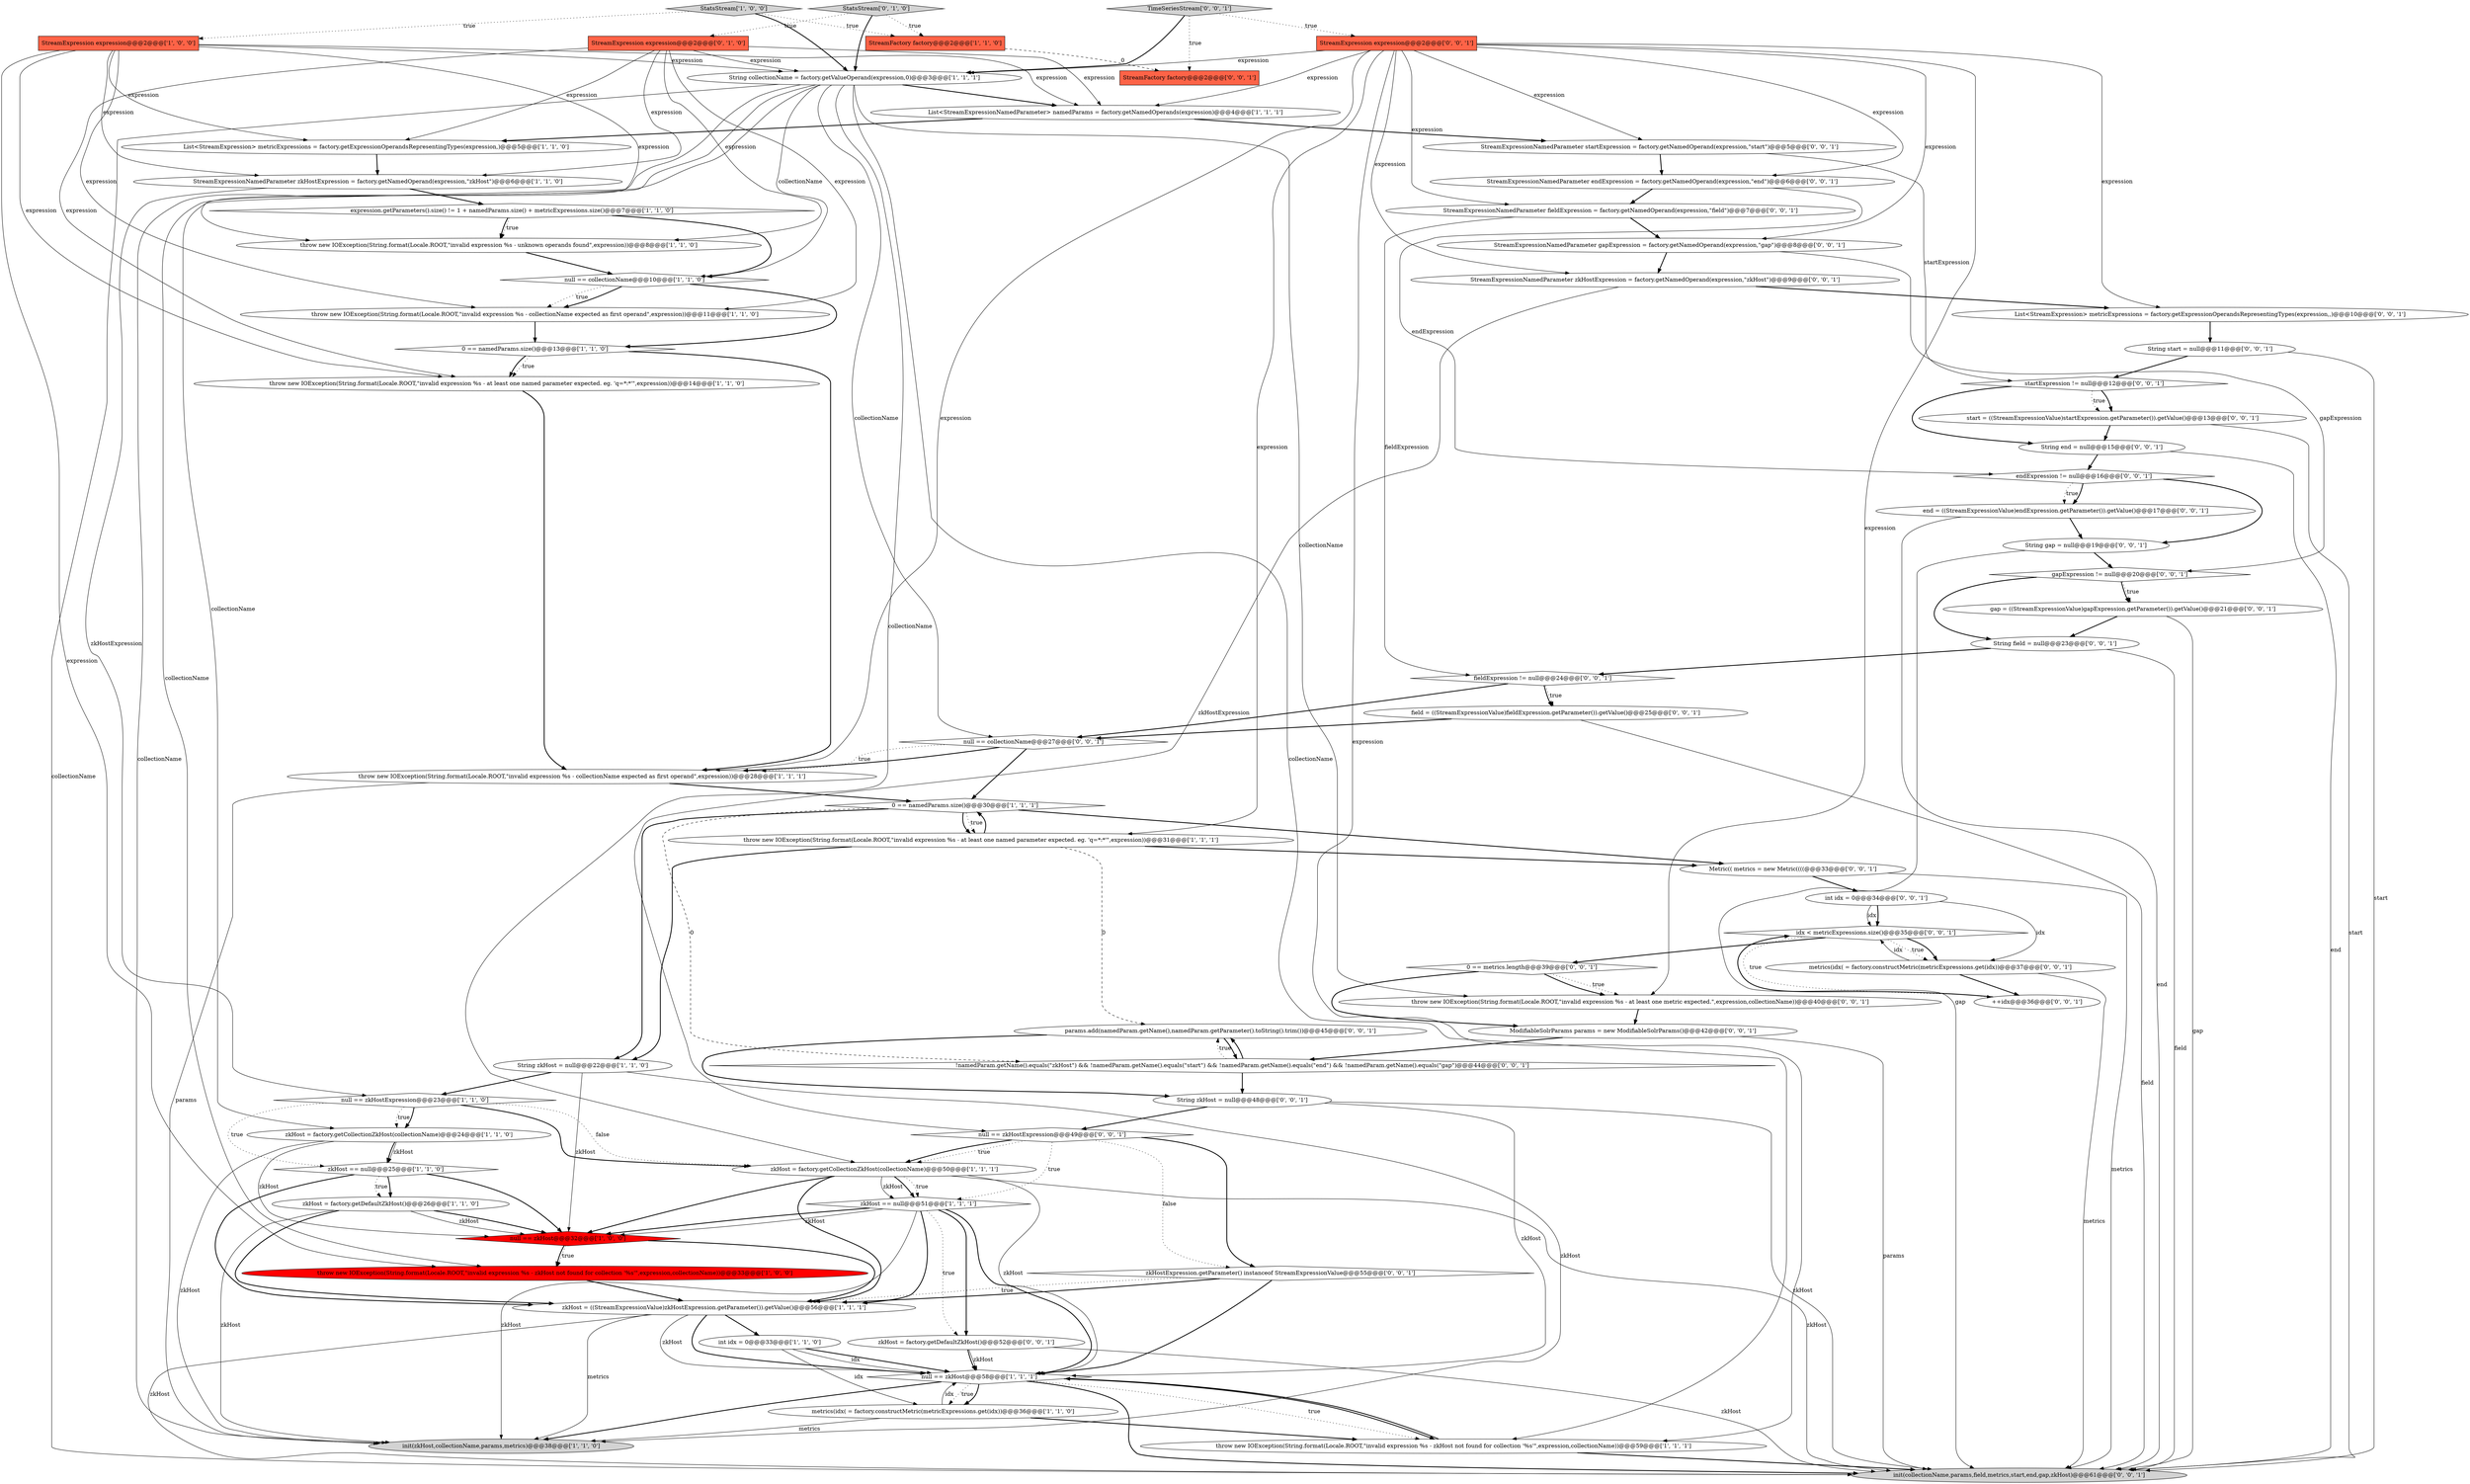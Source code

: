 digraph {
22 [style = filled, label = "List<StreamExpressionNamedParameter> namedParams = factory.getNamedOperands(expression)@@@4@@@['1', '1', '1']", fillcolor = white, shape = ellipse image = "AAA0AAABBB1BBB"];
31 [style = filled, label = "StreamExpression expression@@@2@@@['0', '1', '0']", fillcolor = tomato, shape = box image = "AAA0AAABBB2BBB"];
45 [style = filled, label = "zkHost = factory.getDefaultZkHost()@@@52@@@['0', '0', '1']", fillcolor = white, shape = ellipse image = "AAA0AAABBB3BBB"];
25 [style = filled, label = "zkHost = factory.getCollectionZkHost(collectionName)@@@24@@@['1', '1', '0']", fillcolor = white, shape = ellipse image = "AAA0AAABBB1BBB"];
63 [style = filled, label = "StreamExpressionNamedParameter fieldExpression = factory.getNamedOperand(expression,\"field\")@@@7@@@['0', '0', '1']", fillcolor = white, shape = ellipse image = "AAA0AAABBB3BBB"];
5 [style = filled, label = "null == zkHost@@@58@@@['1', '1', '1']", fillcolor = white, shape = diamond image = "AAA0AAABBB1BBB"];
32 [style = filled, label = "StatsStream['0', '1', '0']", fillcolor = lightgray, shape = diamond image = "AAA0AAABBB2BBB"];
43 [style = filled, label = "String gap = null@@@19@@@['0', '0', '1']", fillcolor = white, shape = ellipse image = "AAA0AAABBB3BBB"];
47 [style = filled, label = "throw new IOException(String.format(Locale.ROOT,\"invalid expression %s - at least one metric expected.\",expression,collectionName))@@@40@@@['0', '0', '1']", fillcolor = white, shape = ellipse image = "AAA0AAABBB3BBB"];
57 [style = filled, label = "0 == metrics.length@@@39@@@['0', '0', '1']", fillcolor = white, shape = diamond image = "AAA0AAABBB3BBB"];
9 [style = filled, label = "int idx = 0@@@33@@@['1', '1', '0']", fillcolor = white, shape = ellipse image = "AAA0AAABBB1BBB"];
69 [style = filled, label = "zkHostExpression.getParameter() instanceof StreamExpressionValue@@@55@@@['0', '0', '1']", fillcolor = white, shape = diamond image = "AAA0AAABBB3BBB"];
19 [style = filled, label = "throw new IOException(String.format(Locale.ROOT,\"invalid expression %s - unknown operands found\",expression))@@@8@@@['1', '1', '0']", fillcolor = white, shape = ellipse image = "AAA0AAABBB1BBB"];
0 [style = filled, label = "throw new IOException(String.format(Locale.ROOT,\"invalid expression %s - at least one named parameter expected. eg. 'q=*:*'\",expression))@@@31@@@['1', '1', '1']", fillcolor = white, shape = ellipse image = "AAA0AAABBB1BBB"];
35 [style = filled, label = "start = ((StreamExpressionValue)startExpression.getParameter()).getValue()@@@13@@@['0', '0', '1']", fillcolor = white, shape = ellipse image = "AAA0AAABBB3BBB"];
59 [style = filled, label = "startExpression != null@@@12@@@['0', '0', '1']", fillcolor = white, shape = diamond image = "AAA0AAABBB3BBB"];
34 [style = filled, label = "List<StreamExpression> metricExpressions = factory.getExpressionOperandsRepresentingTypes(expression,,)@@@10@@@['0', '0', '1']", fillcolor = white, shape = ellipse image = "AAA0AAABBB3BBB"];
3 [style = filled, label = "StreamExpressionNamedParameter zkHostExpression = factory.getNamedOperand(expression,\"zkHost\")@@@6@@@['1', '1', '0']", fillcolor = white, shape = ellipse image = "AAA0AAABBB1BBB"];
2 [style = filled, label = "zkHost = factory.getCollectionZkHost(collectionName)@@@50@@@['1', '1', '1']", fillcolor = white, shape = ellipse image = "AAA0AAABBB1BBB"];
11 [style = filled, label = "0 == namedParams.size()@@@13@@@['1', '1', '0']", fillcolor = white, shape = diamond image = "AAA0AAABBB1BBB"];
53 [style = filled, label = "endExpression != null@@@16@@@['0', '0', '1']", fillcolor = white, shape = diamond image = "AAA0AAABBB3BBB"];
55 [style = filled, label = "params.add(namedParam.getName(),namedParam.getParameter().toString().trim())@@@45@@@['0', '0', '1']", fillcolor = white, shape = ellipse image = "AAA0AAABBB3BBB"];
6 [style = filled, label = "init(zkHost,collectionName,params,metrics)@@@38@@@['1', '1', '0']", fillcolor = lightgray, shape = ellipse image = "AAA0AAABBB1BBB"];
14 [style = filled, label = "StreamFactory factory@@@2@@@['1', '1', '0']", fillcolor = tomato, shape = box image = "AAA0AAABBB1BBB"];
17 [style = filled, label = "zkHost == null@@@25@@@['1', '1', '0']", fillcolor = white, shape = diamond image = "AAA0AAABBB1BBB"];
18 [style = filled, label = "metrics(idx( = factory.constructMetric(metricExpressions.get(idx))@@@36@@@['1', '1', '0']", fillcolor = white, shape = ellipse image = "AAA0AAABBB1BBB"];
65 [style = filled, label = "field = ((StreamExpressionValue)fieldExpression.getParameter()).getValue()@@@25@@@['0', '0', '1']", fillcolor = white, shape = ellipse image = "AAA0AAABBB3BBB"];
42 [style = filled, label = "String end = null@@@15@@@['0', '0', '1']", fillcolor = white, shape = ellipse image = "AAA0AAABBB3BBB"];
56 [style = filled, label = "init(collectionName,params,field,metrics,start,end,gap,zkHost)@@@61@@@['0', '0', '1']", fillcolor = lightgray, shape = ellipse image = "AAA0AAABBB3BBB"];
48 [style = filled, label = "int idx = 0@@@34@@@['0', '0', '1']", fillcolor = white, shape = ellipse image = "AAA0AAABBB3BBB"];
13 [style = filled, label = "String collectionName = factory.getValueOperand(expression,0)@@@3@@@['1', '1', '1']", fillcolor = white, shape = ellipse image = "AAA0AAABBB1BBB"];
7 [style = filled, label = "null == collectionName@@@10@@@['1', '1', '0']", fillcolor = white, shape = diamond image = "AAA0AAABBB1BBB"];
26 [style = filled, label = "null == zkHost@@@32@@@['1', '0', '0']", fillcolor = red, shape = diamond image = "AAA1AAABBB1BBB"];
39 [style = filled, label = "StreamExpressionNamedParameter endExpression = factory.getNamedOperand(expression,\"end\")@@@6@@@['0', '0', '1']", fillcolor = white, shape = ellipse image = "AAA0AAABBB3BBB"];
46 [style = filled, label = "end = ((StreamExpressionValue)endExpression.getParameter()).getValue()@@@17@@@['0', '0', '1']", fillcolor = white, shape = ellipse image = "AAA0AAABBB3BBB"];
49 [style = filled, label = "StreamExpressionNamedParameter gapExpression = factory.getNamedOperand(expression,\"gap\")@@@8@@@['0', '0', '1']", fillcolor = white, shape = ellipse image = "AAA0AAABBB3BBB"];
60 [style = filled, label = "String start = null@@@11@@@['0', '0', '1']", fillcolor = white, shape = ellipse image = "AAA0AAABBB3BBB"];
68 [style = filled, label = "++idx@@@36@@@['0', '0', '1']", fillcolor = white, shape = ellipse image = "AAA0AAABBB3BBB"];
37 [style = filled, label = "Metric(( metrics = new Metric((((@@@33@@@['0', '0', '1']", fillcolor = white, shape = ellipse image = "AAA0AAABBB3BBB"];
24 [style = filled, label = "0 == namedParams.size()@@@30@@@['1', '1', '1']", fillcolor = white, shape = diamond image = "AAA0AAABBB1BBB"];
52 [style = filled, label = "gap = ((StreamExpressionValue)gapExpression.getParameter()).getValue()@@@21@@@['0', '0', '1']", fillcolor = white, shape = ellipse image = "AAA0AAABBB3BBB"];
12 [style = filled, label = "zkHost == null@@@51@@@['1', '1', '1']", fillcolor = white, shape = diamond image = "AAA0AAABBB1BBB"];
23 [style = filled, label = "throw new IOException(String.format(Locale.ROOT,\"invalid expression %s - collectionName expected as first operand\",expression))@@@28@@@['1', '1', '1']", fillcolor = white, shape = ellipse image = "AAA0AAABBB1BBB"];
30 [style = filled, label = "String zkHost = null@@@22@@@['1', '1', '0']", fillcolor = white, shape = ellipse image = "AAA0AAABBB1BBB"];
41 [style = filled, label = "gapExpression != null@@@20@@@['0', '0', '1']", fillcolor = white, shape = diamond image = "AAA0AAABBB3BBB"];
67 [style = filled, label = "StreamExpressionNamedParameter zkHostExpression = factory.getNamedOperand(expression,\"zkHost\")@@@9@@@['0', '0', '1']", fillcolor = white, shape = ellipse image = "AAA0AAABBB3BBB"];
40 [style = filled, label = "StreamExpression expression@@@2@@@['0', '0', '1']", fillcolor = tomato, shape = box image = "AAA0AAABBB3BBB"];
50 [style = filled, label = "StreamFactory factory@@@2@@@['0', '0', '1']", fillcolor = tomato, shape = box image = "AAA0AAABBB3BBB"];
33 [style = filled, label = "null == zkHostExpression@@@49@@@['0', '0', '1']", fillcolor = white, shape = diamond image = "AAA0AAABBB3BBB"];
58 [style = filled, label = "!namedParam.getName().equals(\"zkHost\") && !namedParam.getName().equals(\"start\") && !namedParam.getName().equals(\"end\") && !namedParam.getName().equals(\"gap\")@@@44@@@['0', '0', '1']", fillcolor = white, shape = diamond image = "AAA0AAABBB3BBB"];
1 [style = filled, label = "throw new IOException(String.format(Locale.ROOT,\"invalid expression %s - collectionName expected as first operand\",expression))@@@11@@@['1', '1', '0']", fillcolor = white, shape = ellipse image = "AAA0AAABBB1BBB"];
29 [style = filled, label = "throw new IOException(String.format(Locale.ROOT,\"invalid expression %s - zkHost not found for collection '%s'\",expression,collectionName))@@@59@@@['1', '1', '1']", fillcolor = white, shape = ellipse image = "AAA0AAABBB1BBB"];
8 [style = filled, label = "StreamExpression expression@@@2@@@['1', '0', '0']", fillcolor = tomato, shape = box image = "AAA0AAABBB1BBB"];
20 [style = filled, label = "throw new IOException(String.format(Locale.ROOT,\"invalid expression %s - at least one named parameter expected. eg. 'q=*:*'\",expression))@@@14@@@['1', '1', '0']", fillcolor = white, shape = ellipse image = "AAA0AAABBB1BBB"];
16 [style = filled, label = "expression.getParameters().size() != 1 + namedParams.size() + metricExpressions.size()@@@7@@@['1', '1', '0']", fillcolor = white, shape = diamond image = "AAA0AAABBB1BBB"];
27 [style = filled, label = "StatsStream['1', '0', '0']", fillcolor = lightgray, shape = diamond image = "AAA0AAABBB1BBB"];
10 [style = filled, label = "List<StreamExpression> metricExpressions = factory.getExpressionOperandsRepresentingTypes(expression,)@@@5@@@['1', '1', '0']", fillcolor = white, shape = ellipse image = "AAA0AAABBB1BBB"];
28 [style = filled, label = "null == zkHostExpression@@@23@@@['1', '1', '0']", fillcolor = white, shape = diamond image = "AAA0AAABBB1BBB"];
15 [style = filled, label = "zkHost = ((StreamExpressionValue)zkHostExpression.getParameter()).getValue()@@@56@@@['1', '1', '1']", fillcolor = white, shape = ellipse image = "AAA0AAABBB1BBB"];
64 [style = filled, label = "fieldExpression != null@@@24@@@['0', '0', '1']", fillcolor = white, shape = diamond image = "AAA0AAABBB3BBB"];
66 [style = filled, label = "String zkHost = null@@@48@@@['0', '0', '1']", fillcolor = white, shape = ellipse image = "AAA0AAABBB3BBB"];
51 [style = filled, label = "idx < metricExpressions.size()@@@35@@@['0', '0', '1']", fillcolor = white, shape = diamond image = "AAA0AAABBB3BBB"];
61 [style = filled, label = "null == collectionName@@@27@@@['0', '0', '1']", fillcolor = white, shape = diamond image = "AAA0AAABBB3BBB"];
21 [style = filled, label = "zkHost = factory.getDefaultZkHost()@@@26@@@['1', '1', '0']", fillcolor = white, shape = ellipse image = "AAA0AAABBB1BBB"];
62 [style = filled, label = "String field = null@@@23@@@['0', '0', '1']", fillcolor = white, shape = ellipse image = "AAA0AAABBB3BBB"];
4 [style = filled, label = "throw new IOException(String.format(Locale.ROOT,\"invalid expression %s - zkHost not found for collection '%s'\",expression,collectionName))@@@33@@@['1', '0', '0']", fillcolor = red, shape = ellipse image = "AAA1AAABBB1BBB"];
44 [style = filled, label = "ModifiableSolrParams params = new ModifiableSolrParams()@@@42@@@['0', '0', '1']", fillcolor = white, shape = ellipse image = "AAA0AAABBB3BBB"];
36 [style = filled, label = "metrics(idx( = factory.constructMetric(metricExpressions.get(idx))@@@37@@@['0', '0', '1']", fillcolor = white, shape = ellipse image = "AAA0AAABBB3BBB"];
38 [style = filled, label = "StreamExpressionNamedParameter startExpression = factory.getNamedOperand(expression,\"start\")@@@5@@@['0', '0', '1']", fillcolor = white, shape = ellipse image = "AAA0AAABBB3BBB"];
54 [style = filled, label = "TimeSeriesStream['0', '0', '1']", fillcolor = lightgray, shape = diamond image = "AAA0AAABBB3BBB"];
13->25 [style = solid, label="collectionName"];
27->13 [style = bold, label=""];
21->26 [style = solid, label="zkHost"];
0->30 [style = bold, label=""];
27->14 [style = dotted, label="true"];
63->64 [style = solid, label="fieldExpression"];
53->46 [style = dotted, label="true"];
2->26 [style = bold, label=""];
29->5 [style = bold, label=""];
12->45 [style = bold, label=""];
40->13 [style = solid, label="expression"];
12->5 [style = bold, label=""];
5->18 [style = dotted, label="true"];
31->20 [style = solid, label="expression"];
30->6 [style = solid, label="zkHost"];
51->36 [style = dotted, label="true"];
21->15 [style = bold, label=""];
28->25 [style = dotted, label="true"];
4->15 [style = bold, label=""];
16->7 [style = bold, label=""];
69->15 [style = bold, label=""];
3->16 [style = bold, label=""];
29->56 [style = bold, label=""];
38->39 [style = bold, label=""];
24->30 [style = bold, label=""];
21->26 [style = bold, label=""];
48->51 [style = bold, label=""];
40->0 [style = solid, label="expression"];
30->28 [style = bold, label=""];
0->55 [style = dashed, label="0"];
0->24 [style = bold, label=""];
37->48 [style = bold, label=""];
9->18 [style = solid, label="idx"];
2->15 [style = bold, label=""];
26->15 [style = bold, label=""];
33->2 [style = dotted, label="true"];
8->13 [style = solid, label="expression"];
9->5 [style = bold, label=""];
28->25 [style = bold, label=""];
49->67 [style = bold, label=""];
61->24 [style = bold, label=""];
13->22 [style = bold, label=""];
5->29 [style = dotted, label="true"];
26->4 [style = dotted, label="true"];
7->1 [style = dotted, label="true"];
69->5 [style = bold, label=""];
55->58 [style = bold, label=""];
17->21 [style = bold, label=""];
66->33 [style = bold, label=""];
38->59 [style = solid, label="startExpression"];
59->42 [style = bold, label=""];
64->65 [style = dotted, label="true"];
5->29 [style = bold, label=""];
45->5 [style = solid, label="zkHost"];
39->53 [style = solid, label="endExpression"];
7->11 [style = bold, label=""];
13->7 [style = solid, label="collectionName"];
13->61 [style = solid, label="collectionName"];
7->1 [style = bold, label=""];
31->1 [style = solid, label="expression"];
8->19 [style = solid, label="expression"];
3->28 [style = solid, label="zkHostExpression"];
45->56 [style = solid, label="zkHost"];
24->0 [style = bold, label=""];
31->13 [style = solid, label="expression"];
44->56 [style = solid, label="params"];
23->6 [style = solid, label="params"];
52->56 [style = solid, label="gap"];
15->6 [style = solid, label="metrics"];
27->8 [style = dotted, label="true"];
28->17 [style = dotted, label="true"];
16->19 [style = bold, label=""];
57->47 [style = dotted, label="true"];
26->4 [style = bold, label=""];
49->41 [style = solid, label="gapExpression"];
25->17 [style = solid, label="zkHost"];
1->11 [style = bold, label=""];
13->4 [style = solid, label="collectionName"];
22->38 [style = bold, label=""];
8->3 [style = solid, label="expression"];
30->26 [style = solid, label="zkHost"];
20->23 [style = bold, label=""];
5->6 [style = bold, label=""];
67->33 [style = solid, label="zkHostExpression"];
2->56 [style = solid, label="zkHost"];
15->9 [style = bold, label=""];
40->49 [style = solid, label="expression"];
59->35 [style = bold, label=""];
24->0 [style = dotted, label="true"];
66->56 [style = solid, label="zkHost"];
17->15 [style = bold, label=""];
18->6 [style = solid, label="metrics"];
2->12 [style = dotted, label="true"];
40->38 [style = solid, label="expression"];
47->44 [style = bold, label=""];
52->62 [style = bold, label=""];
8->22 [style = solid, label="expression"];
65->61 [style = bold, label=""];
2->5 [style = solid, label="zkHost"];
13->56 [style = solid, label="collectionName"];
58->55 [style = dotted, label="true"];
48->51 [style = solid, label="idx"];
53->43 [style = bold, label=""];
17->21 [style = dotted, label="true"];
40->34 [style = solid, label="expression"];
13->29 [style = solid, label="collectionName"];
55->66 [style = bold, label=""];
28->2 [style = dotted, label="false"];
32->31 [style = dotted, label="true"];
46->43 [style = bold, label=""];
8->20 [style = solid, label="expression"];
35->56 [style = solid, label="start"];
51->68 [style = dotted, label="true"];
35->42 [style = bold, label=""];
33->12 [style = dotted, label="true"];
18->5 [style = solid, label="idx"];
40->63 [style = solid, label="expression"];
37->56 [style = solid, label="metrics"];
40->39 [style = solid, label="expression"];
65->56 [style = solid, label="field"];
66->5 [style = solid, label="zkHost"];
5->18 [style = bold, label=""];
8->10 [style = solid, label="expression"];
12->26 [style = solid, label="zkHost"];
25->17 [style = bold, label=""];
32->14 [style = dotted, label="true"];
68->51 [style = bold, label=""];
58->66 [style = bold, label=""];
36->56 [style = solid, label="metrics"];
8->1 [style = solid, label="expression"];
13->47 [style = solid, label="collectionName"];
11->20 [style = dotted, label="true"];
53->46 [style = bold, label=""];
25->6 [style = solid, label="zkHost"];
46->56 [style = solid, label="end"];
54->50 [style = dotted, label="true"];
42->56 [style = solid, label="end"];
15->5 [style = solid, label="zkHost"];
51->36 [style = bold, label=""];
31->22 [style = solid, label="expression"];
9->5 [style = solid, label="idx"];
61->23 [style = bold, label=""];
43->56 [style = solid, label="gap"];
64->65 [style = bold, label=""];
48->36 [style = solid, label="idx"];
22->10 [style = bold, label=""];
24->58 [style = dashed, label="0"];
33->69 [style = bold, label=""];
8->4 [style = solid, label="expression"];
43->41 [style = bold, label=""];
64->61 [style = bold, label=""];
61->23 [style = dotted, label="true"];
25->26 [style = solid, label="zkHost"];
51->57 [style = bold, label=""];
41->52 [style = dotted, label="true"];
57->47 [style = bold, label=""];
31->10 [style = solid, label="expression"];
13->2 [style = solid, label="collectionName"];
41->62 [style = bold, label=""];
40->47 [style = solid, label="expression"];
33->2 [style = bold, label=""];
40->22 [style = solid, label="expression"];
14->50 [style = dashed, label="0"];
39->63 [style = bold, label=""];
16->19 [style = dotted, label="true"];
11->20 [style = bold, label=""];
12->6 [style = solid, label="zkHost"];
17->26 [style = bold, label=""];
62->56 [style = solid, label="field"];
0->37 [style = bold, label=""];
5->56 [style = bold, label=""];
69->15 [style = dotted, label="true"];
2->12 [style = solid, label="zkHost"];
63->49 [style = bold, label=""];
12->15 [style = bold, label=""];
59->35 [style = dotted, label="true"];
54->40 [style = dotted, label="true"];
10->3 [style = bold, label=""];
12->26 [style = bold, label=""];
62->64 [style = bold, label=""];
40->29 [style = solid, label="expression"];
13->6 [style = solid, label="collectionName"];
60->59 [style = bold, label=""];
58->55 [style = bold, label=""];
40->23 [style = solid, label="expression"];
2->12 [style = bold, label=""];
36->51 [style = solid, label="idx"];
15->5 [style = bold, label=""];
41->52 [style = bold, label=""];
15->56 [style = solid, label="zkHost"];
21->6 [style = solid, label="zkHost"];
40->67 [style = solid, label="expression"];
28->2 [style = bold, label=""];
36->68 [style = bold, label=""];
18->29 [style = bold, label=""];
23->24 [style = bold, label=""];
34->60 [style = bold, label=""];
12->45 [style = dotted, label="true"];
54->13 [style = bold, label=""];
24->37 [style = bold, label=""];
60->56 [style = solid, label="start"];
57->44 [style = bold, label=""];
44->58 [style = bold, label=""];
45->5 [style = bold, label=""];
33->69 [style = dotted, label="false"];
32->13 [style = bold, label=""];
11->23 [style = bold, label=""];
19->7 [style = bold, label=""];
42->53 [style = bold, label=""];
67->34 [style = bold, label=""];
31->19 [style = solid, label="expression"];
31->3 [style = solid, label="expression"];
}
